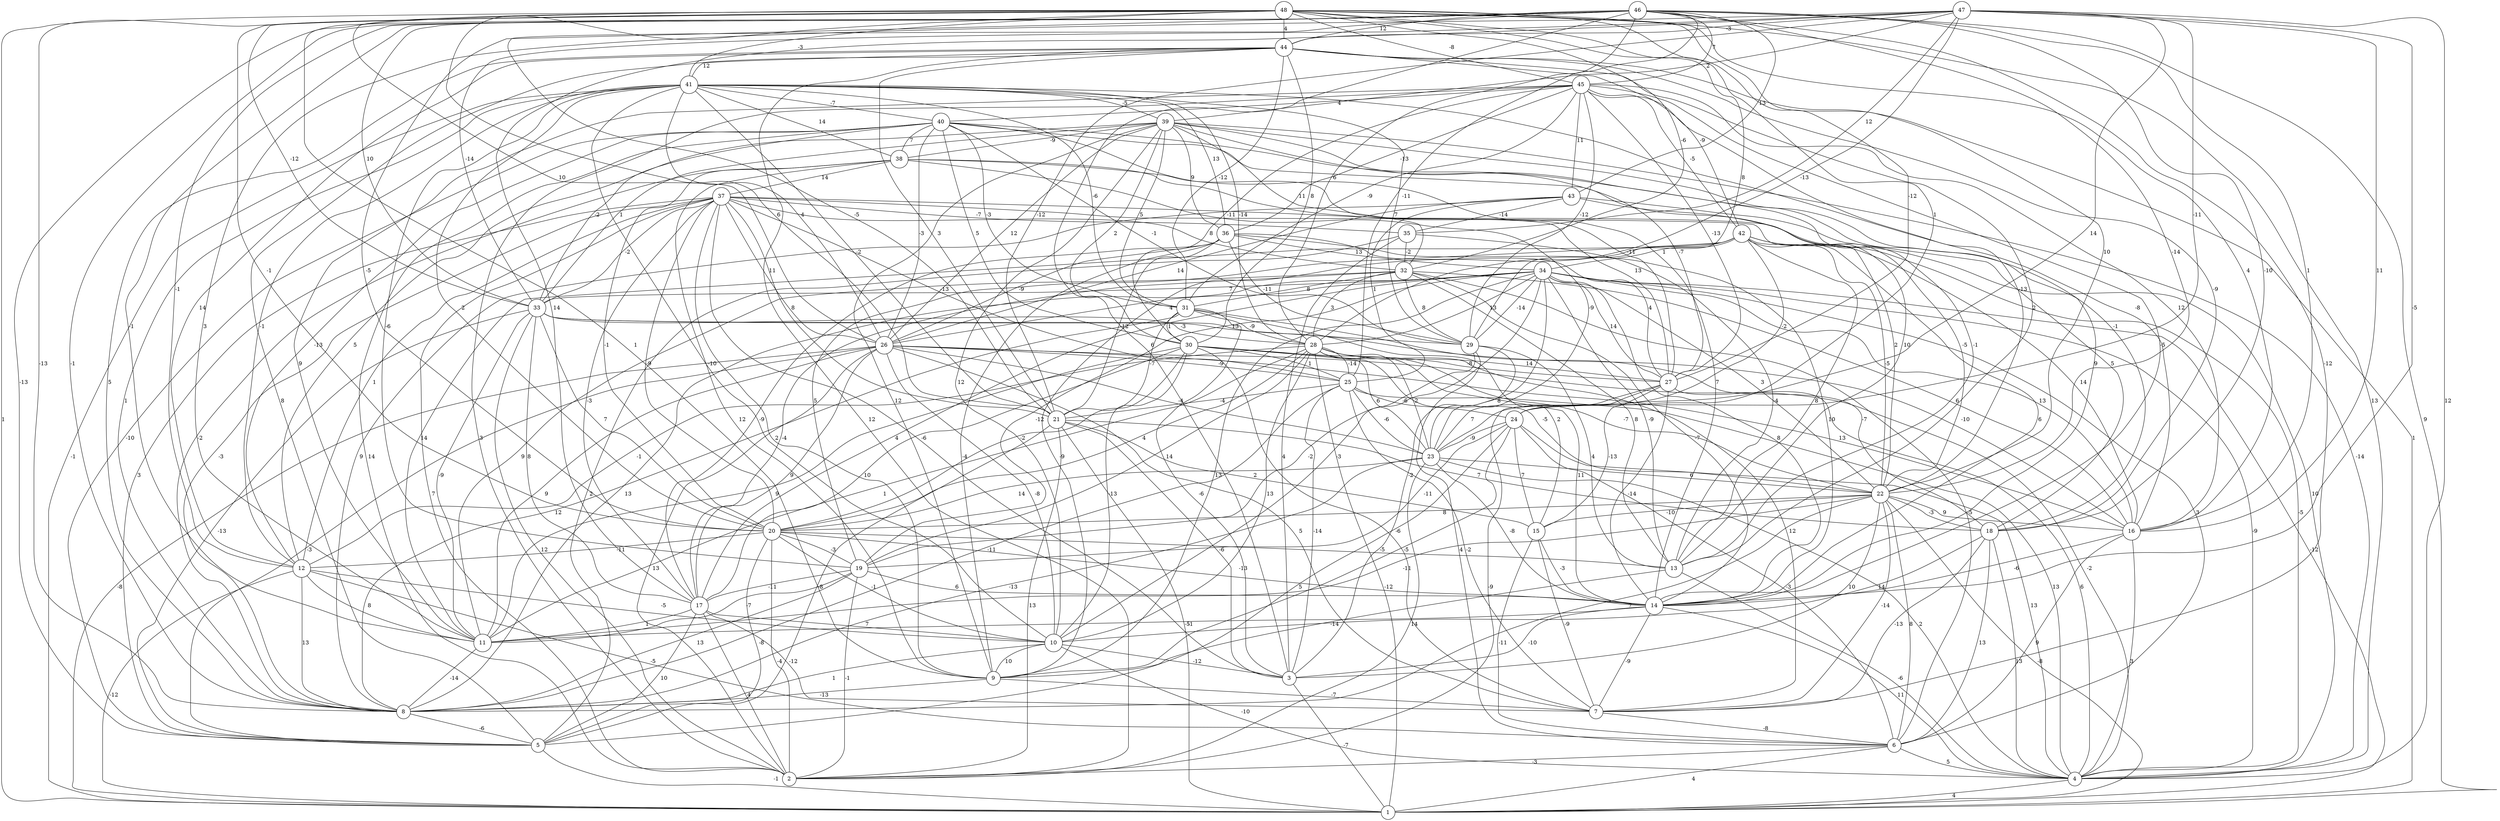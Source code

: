 graph { 
	 fontname="Helvetica,Arial,sans-serif" 
	 node [shape = circle]; 
	 48 -- 1 [label = "1"];
	 48 -- 4 [label = "13"];
	 48 -- 8 [label = "-13"];
	 48 -- 9 [label = "1"];
	 48 -- 16 [label = "4"];
	 48 -- 20 [label = "-1"];
	 48 -- 21 [label = "6"];
	 48 -- 22 [label = "10"];
	 48 -- 24 [label = "1"];
	 48 -- 26 [label = "10"];
	 48 -- 27 [label = "-12"];
	 48 -- 29 [label = "8"];
	 48 -- 32 [label = "-6"];
	 48 -- 33 [label = "-12"];
	 48 -- 41 [label = "-3"];
	 48 -- 44 [label = "4"];
	 48 -- 45 [label = "-8"];
	 47 -- 4 [label = "12"];
	 47 -- 11 [label = "3"];
	 47 -- 14 [label = "-5"];
	 47 -- 16 [label = "11"];
	 47 -- 17 [label = "14"];
	 47 -- 21 [label = "-12"];
	 47 -- 23 [label = "14"];
	 47 -- 24 [label = "-11"];
	 47 -- 28 [label = "-13"];
	 47 -- 33 [label = "-14"];
	 47 -- 35 [label = "12"];
	 47 -- 39 [label = "2"];
	 47 -- 44 [label = "-3"];
	 46 -- 1 [label = "9"];
	 46 -- 3 [label = "6"];
	 46 -- 5 [label = "-13"];
	 46 -- 7 [label = "-12"];
	 46 -- 8 [label = "-1"];
	 46 -- 11 [label = "-1"];
	 46 -- 12 [label = "-1"];
	 46 -- 16 [label = "1"];
	 46 -- 18 [label = "-10"];
	 46 -- 20 [label = "-5"];
	 46 -- 21 [label = "-5"];
	 46 -- 22 [label = "-14"];
	 46 -- 25 [label = "-11"];
	 46 -- 28 [label = "6"];
	 46 -- 33 [label = "10"];
	 46 -- 43 [label = "13"];
	 46 -- 44 [label = "12"];
	 46 -- 45 [label = "7"];
	 45 -- 2 [label = "3"];
	 45 -- 11 [label = "9"];
	 45 -- 14 [label = "-5"];
	 45 -- 16 [label = "12"];
	 45 -- 22 [label = "-13"];
	 45 -- 27 [label = "-13"];
	 45 -- 29 [label = "-12"];
	 45 -- 30 [label = "-11"];
	 45 -- 31 [label = "-9"];
	 45 -- 36 [label = "-13"];
	 45 -- 40 [label = "4"];
	 45 -- 42 [label = "-5"];
	 45 -- 43 [label = "11"];
	 44 -- 1 [label = "1"];
	 44 -- 2 [label = "12"];
	 44 -- 5 [label = "8"];
	 44 -- 8 [label = "5"];
	 44 -- 12 [label = "14"];
	 44 -- 13 [label = "2"];
	 44 -- 18 [label = "-9"];
	 44 -- 21 [label = "3"];
	 44 -- 30 [label = "8"];
	 44 -- 31 [label = "-12"];
	 44 -- 41 [label = "12"];
	 44 -- 42 [label = "-9"];
	 43 -- 8 [label = "9"];
	 43 -- 18 [label = "5"];
	 43 -- 22 [label = "-5"];
	 43 -- 25 [label = "1"];
	 43 -- 26 [label = "14"];
	 43 -- 35 [label = "-14"];
	 42 -- 4 [label = "-5"];
	 42 -- 9 [label = "-9"];
	 42 -- 11 [label = "14"];
	 42 -- 13 [label = "8"];
	 42 -- 14 [label = "6"];
	 42 -- 16 [label = "14"];
	 42 -- 19 [label = "5"];
	 42 -- 22 [label = "-5"];
	 42 -- 24 [label = "-2"];
	 42 -- 34 [label = "1"];
	 41 -- 1 [label = "-1"];
	 41 -- 8 [label = "1"];
	 41 -- 10 [label = "-10"];
	 41 -- 12 [label = "-1"];
	 41 -- 16 [label = "-8"];
	 41 -- 19 [label = "-6"];
	 41 -- 20 [label = "2"];
	 41 -- 21 [label = "-2"];
	 41 -- 26 [label = "4"];
	 41 -- 28 [label = "-14"];
	 41 -- 29 [label = "7"];
	 41 -- 31 [label = "-6"];
	 41 -- 36 [label = "13"];
	 41 -- 38 [label = "14"];
	 41 -- 39 [label = "-5"];
	 41 -- 40 [label = "-7"];
	 40 -- 2 [label = "14"];
	 40 -- 5 [label = "-10"];
	 40 -- 12 [label = "-13"];
	 40 -- 13 [label = "10"];
	 40 -- 18 [label = "-1"];
	 40 -- 26 [label = "-3"];
	 40 -- 27 [label = "-11"];
	 40 -- 29 [label = "-1"];
	 40 -- 30 [label = "5"];
	 40 -- 31 [label = "-3"];
	 40 -- 33 [label = "-2"];
	 40 -- 38 [label = "7"];
	 39 -- 4 [label = "-14"];
	 39 -- 9 [label = "12"];
	 39 -- 10 [label = "12"];
	 39 -- 12 [label = "5"];
	 39 -- 13 [label = "-1"];
	 39 -- 14 [label = "9"];
	 39 -- 26 [label = "12"];
	 39 -- 27 [label = "-7"];
	 39 -- 30 [label = "2"];
	 39 -- 31 [label = "5"];
	 39 -- 32 [label = "11"];
	 39 -- 33 [label = "1"];
	 39 -- 36 [label = "9"];
	 39 -- 38 [label = "-9"];
	 38 -- 8 [label = "-2"];
	 38 -- 9 [label = "12"];
	 38 -- 14 [label = "7"];
	 38 -- 20 [label = "-1"];
	 38 -- 23 [label = "-9"];
	 38 -- 27 [label = "13"];
	 38 -- 37 [label = "14"];
	 37 -- 2 [label = "7"];
	 37 -- 3 [label = "-6"];
	 37 -- 4 [label = "10"];
	 37 -- 5 [label = "3"];
	 37 -- 8 [label = "-3"];
	 37 -- 9 [label = "2"];
	 37 -- 12 [label = "1"];
	 37 -- 17 [label = "-3"];
	 37 -- 20 [label = "-9"];
	 37 -- 21 [label = "8"];
	 37 -- 22 [label = "2"];
	 37 -- 25 [label = "-13"];
	 37 -- 26 [label = "11"];
	 37 -- 32 [label = "8"];
	 37 -- 33 [label = "-2"];
	 37 -- 35 [label = "-7"];
	 36 -- 9 [label = "-4"];
	 36 -- 14 [label = "10"];
	 36 -- 17 [label = "-9"];
	 36 -- 21 [label = "-12"];
	 36 -- 26 [label = "-9"];
	 36 -- 27 [label = "4"];
	 36 -- 29 [label = "-11"];
	 36 -- 34 [label = "13"];
	 35 -- 3 [label = "4"];
	 35 -- 5 [label = "2"];
	 35 -- 13 [label = "-4"];
	 35 -- 32 [label = "-2"];
	 34 -- 1 [label = "-12"];
	 34 -- 3 [label = "-2"];
	 34 -- 4 [label = "-9"];
	 34 -- 6 [label = "3"];
	 34 -- 8 [label = "13"];
	 34 -- 9 [label = "13"];
	 34 -- 10 [label = "-3"];
	 34 -- 13 [label = "-9"];
	 34 -- 14 [label = "8"];
	 34 -- 16 [label = "13"];
	 34 -- 17 [label = "4"];
	 34 -- 19 [label = "-12"];
	 34 -- 22 [label = "3"];
	 34 -- 26 [label = "4"];
	 34 -- 27 [label = "14"];
	 34 -- 28 [label = "13"];
	 34 -- 29 [label = "-14"];
	 34 -- 33 [label = "7"];
	 33 -- 2 [label = "12"];
	 33 -- 5 [label = "-13"];
	 33 -- 11 [label = "-9"];
	 33 -- 16 [label = "-10"];
	 33 -- 17 [label = "8"];
	 33 -- 20 [label = "7"];
	 33 -- 28 [label = "-3"];
	 33 -- 29 [label = "13"];
	 32 -- 6 [label = "-5"];
	 32 -- 11 [label = "9"];
	 32 -- 13 [label = "8"];
	 32 -- 14 [label = "-7"];
	 32 -- 16 [label = "6"];
	 32 -- 17 [label = "-4"];
	 32 -- 28 [label = "3"];
	 32 -- 29 [label = "8"];
	 32 -- 31 [label = "8"];
	 31 -- 3 [label = "-6"];
	 31 -- 8 [label = "12"];
	 31 -- 15 [label = "2"];
	 31 -- 18 [label = "-7"];
	 31 -- 21 [label = "-7"];
	 31 -- 28 [label = "-9"];
	 31 -- 30 [label = "1"];
	 30 -- 7 [label = "-6"];
	 30 -- 10 [label = "-13"];
	 30 -- 11 [label = "9"];
	 30 -- 17 [label = "10"];
	 30 -- 20 [label = "-2"];
	 30 -- 22 [label = "-5"];
	 30 -- 23 [label = "6"];
	 30 -- 25 [label = "1"];
	 30 -- 27 [label = "-8"];
	 29 -- 6 [label = "4"];
	 29 -- 13 [label = "4"];
	 29 -- 19 [label = "-2"];
	 29 -- 23 [label = "8"];
	 28 -- 1 [label = "-12"];
	 28 -- 7 [label = "12"];
	 28 -- 10 [label = "13"];
	 28 -- 11 [label = "1"];
	 28 -- 12 [label = "-1"];
	 28 -- 14 [label = "11"];
	 28 -- 19 [label = "14"];
	 28 -- 20 [label = "4"];
	 28 -- 22 [label = "-7"];
	 28 -- 23 [label = "2"];
	 28 -- 25 [label = "-14"];
	 28 -- 27 [label = "14"];
	 27 -- 2 [label = "-9"];
	 27 -- 4 [label = "6"];
	 27 -- 14 [label = "-14"];
	 27 -- 15 [label = "-13"];
	 27 -- 23 [label = "7"];
	 26 -- 1 [label = "-8"];
	 26 -- 2 [label = "13"];
	 26 -- 4 [label = "-2"];
	 26 -- 5 [label = "-3"];
	 26 -- 7 [label = "5"];
	 26 -- 10 [label = "-8"];
	 26 -- 11 [label = "9"];
	 26 -- 16 [label = "13"];
	 26 -- 17 [label = "9"];
	 26 -- 23 [label = "-4"];
	 26 -- 25 [label = "-9"];
	 25 -- 3 [label = "-14"];
	 25 -- 4 [label = "13"];
	 25 -- 7 [label = "-2"];
	 25 -- 8 [label = "-11"];
	 25 -- 21 [label = "-4"];
	 25 -- 23 [label = "-6"];
	 25 -- 24 [label = "-6"];
	 24 -- 4 [label = "13"];
	 24 -- 5 [label = "5"];
	 24 -- 6 [label = "-3"];
	 24 -- 9 [label = "-5"];
	 24 -- 15 [label = "7"];
	 24 -- 19 [label = "-11"];
	 24 -- 23 [label = "-9"];
	 23 -- 2 [label = "14"];
	 23 -- 4 [label = "2"];
	 23 -- 8 [label = "-13"];
	 23 -- 14 [label = "-8"];
	 23 -- 20 [label = "14"];
	 23 -- 22 [label = "6"];
	 22 -- 1 [label = "-8"];
	 22 -- 3 [label = "10"];
	 22 -- 6 [label = "8"];
	 22 -- 7 [label = "-14"];
	 22 -- 8 [label = "7"];
	 22 -- 11 [label = "-11"];
	 22 -- 15 [label = "-10"];
	 22 -- 16 [label = "9"];
	 22 -- 18 [label = "-3"];
	 22 -- 20 [label = "8"];
	 21 -- 1 [label = "-5"];
	 21 -- 2 [label = "13"];
	 21 -- 3 [label = "-6"];
	 21 -- 5 [label = "-8"];
	 21 -- 15 [label = "2"];
	 21 -- 18 [label = "7"];
	 20 -- 2 [label = "-4"];
	 20 -- 5 [label = "-8"];
	 20 -- 10 [label = "-1"];
	 20 -- 12 [label = "-11"];
	 20 -- 13 [label = "-5"];
	 20 -- 14 [label = "-13"];
	 20 -- 19 [label = "-3"];
	 19 -- 2 [label = "-1"];
	 19 -- 8 [label = "13"];
	 19 -- 11 [label = "-7"];
	 19 -- 14 [label = "6"];
	 19 -- 17 [label = "-11"];
	 18 -- 4 [label = "13"];
	 18 -- 6 [label = "13"];
	 18 -- 7 [label = "-13"];
	 18 -- 10 [label = "14"];
	 17 -- 2 [label = "4"];
	 17 -- 5 [label = "10"];
	 17 -- 7 [label = "-12"];
	 17 -- 10 [label = "7"];
	 17 -- 11 [label = "1"];
	 16 -- 4 [label = "3"];
	 16 -- 6 [label = "9"];
	 16 -- 14 [label = "-6"];
	 15 -- 6 [label = "-11"];
	 15 -- 7 [label = "-9"];
	 15 -- 14 [label = "-3"];
	 14 -- 3 [label = "-10"];
	 14 -- 4 [label = "11"];
	 14 -- 7 [label = "-9"];
	 14 -- 11 [label = "-1"];
	 13 -- 4 [label = "-6"];
	 13 -- 9 [label = "-14"];
	 12 -- 1 [label = "-12"];
	 12 -- 6 [label = "-5"];
	 12 -- 8 [label = "13"];
	 12 -- 10 [label = "-5"];
	 12 -- 11 [label = "8"];
	 11 -- 8 [label = "-14"];
	 10 -- 3 [label = "-12"];
	 10 -- 4 [label = "-10"];
	 10 -- 8 [label = "1"];
	 10 -- 9 [label = "10"];
	 9 -- 7 [label = "-7"];
	 9 -- 8 [label = "-13"];
	 8 -- 5 [label = "-6"];
	 7 -- 6 [label = "-8"];
	 6 -- 1 [label = "4"];
	 6 -- 2 [label = "-3"];
	 6 -- 4 [label = "5"];
	 5 -- 1 [label = "-1"];
	 4 -- 1 [label = "4"];
	 3 -- 1 [label = "-7"];
	 1;
	 2;
	 3;
	 4;
	 5;
	 6;
	 7;
	 8;
	 9;
	 10;
	 11;
	 12;
	 13;
	 14;
	 15;
	 16;
	 17;
	 18;
	 19;
	 20;
	 21;
	 22;
	 23;
	 24;
	 25;
	 26;
	 27;
	 28;
	 29;
	 30;
	 31;
	 32;
	 33;
	 34;
	 35;
	 36;
	 37;
	 38;
	 39;
	 40;
	 41;
	 42;
	 43;
	 44;
	 45;
	 46;
	 47;
	 48;
}
